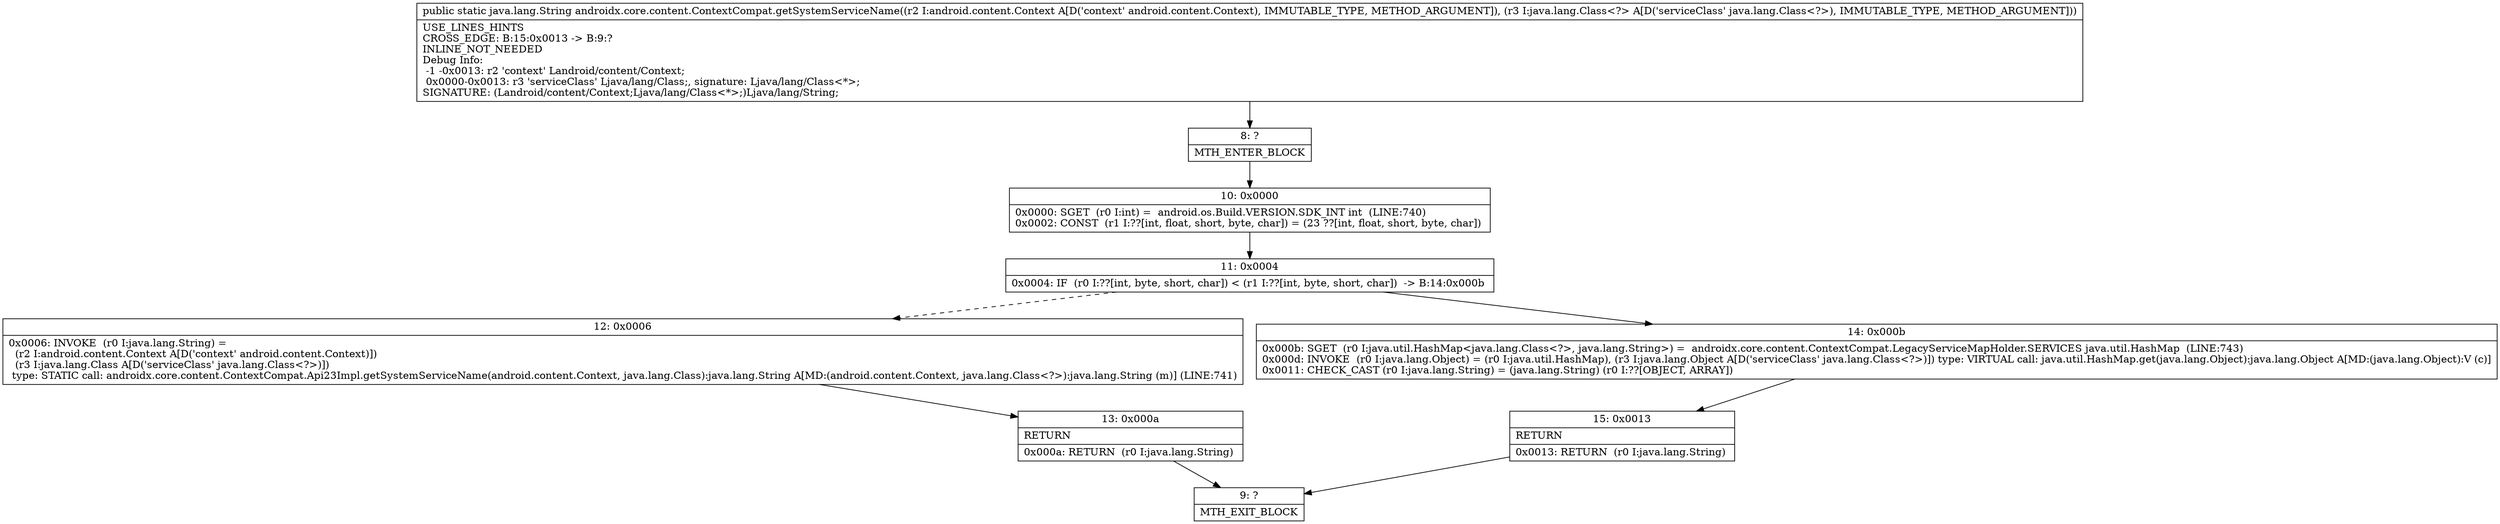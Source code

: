 digraph "CFG forandroidx.core.content.ContextCompat.getSystemServiceName(Landroid\/content\/Context;Ljava\/lang\/Class;)Ljava\/lang\/String;" {
Node_8 [shape=record,label="{8\:\ ?|MTH_ENTER_BLOCK\l}"];
Node_10 [shape=record,label="{10\:\ 0x0000|0x0000: SGET  (r0 I:int) =  android.os.Build.VERSION.SDK_INT int  (LINE:740)\l0x0002: CONST  (r1 I:??[int, float, short, byte, char]) = (23 ??[int, float, short, byte, char]) \l}"];
Node_11 [shape=record,label="{11\:\ 0x0004|0x0004: IF  (r0 I:??[int, byte, short, char]) \< (r1 I:??[int, byte, short, char])  \-\> B:14:0x000b \l}"];
Node_12 [shape=record,label="{12\:\ 0x0006|0x0006: INVOKE  (r0 I:java.lang.String) = \l  (r2 I:android.content.Context A[D('context' android.content.Context)])\l  (r3 I:java.lang.Class A[D('serviceClass' java.lang.Class\<?\>)])\l type: STATIC call: androidx.core.content.ContextCompat.Api23Impl.getSystemServiceName(android.content.Context, java.lang.Class):java.lang.String A[MD:(android.content.Context, java.lang.Class\<?\>):java.lang.String (m)] (LINE:741)\l}"];
Node_13 [shape=record,label="{13\:\ 0x000a|RETURN\l|0x000a: RETURN  (r0 I:java.lang.String) \l}"];
Node_9 [shape=record,label="{9\:\ ?|MTH_EXIT_BLOCK\l}"];
Node_14 [shape=record,label="{14\:\ 0x000b|0x000b: SGET  (r0 I:java.util.HashMap\<java.lang.Class\<?\>, java.lang.String\>) =  androidx.core.content.ContextCompat.LegacyServiceMapHolder.SERVICES java.util.HashMap  (LINE:743)\l0x000d: INVOKE  (r0 I:java.lang.Object) = (r0 I:java.util.HashMap), (r3 I:java.lang.Object A[D('serviceClass' java.lang.Class\<?\>)]) type: VIRTUAL call: java.util.HashMap.get(java.lang.Object):java.lang.Object A[MD:(java.lang.Object):V (c)]\l0x0011: CHECK_CAST (r0 I:java.lang.String) = (java.lang.String) (r0 I:??[OBJECT, ARRAY]) \l}"];
Node_15 [shape=record,label="{15\:\ 0x0013|RETURN\l|0x0013: RETURN  (r0 I:java.lang.String) \l}"];
MethodNode[shape=record,label="{public static java.lang.String androidx.core.content.ContextCompat.getSystemServiceName((r2 I:android.content.Context A[D('context' android.content.Context), IMMUTABLE_TYPE, METHOD_ARGUMENT]), (r3 I:java.lang.Class\<?\> A[D('serviceClass' java.lang.Class\<?\>), IMMUTABLE_TYPE, METHOD_ARGUMENT]))  | USE_LINES_HINTS\lCROSS_EDGE: B:15:0x0013 \-\> B:9:?\lINLINE_NOT_NEEDED\lDebug Info:\l  \-1 \-0x0013: r2 'context' Landroid\/content\/Context;\l  0x0000\-0x0013: r3 'serviceClass' Ljava\/lang\/Class;, signature: Ljava\/lang\/Class\<*\>;\lSIGNATURE: (Landroid\/content\/Context;Ljava\/lang\/Class\<*\>;)Ljava\/lang\/String;\l}"];
MethodNode -> Node_8;Node_8 -> Node_10;
Node_10 -> Node_11;
Node_11 -> Node_12[style=dashed];
Node_11 -> Node_14;
Node_12 -> Node_13;
Node_13 -> Node_9;
Node_14 -> Node_15;
Node_15 -> Node_9;
}

